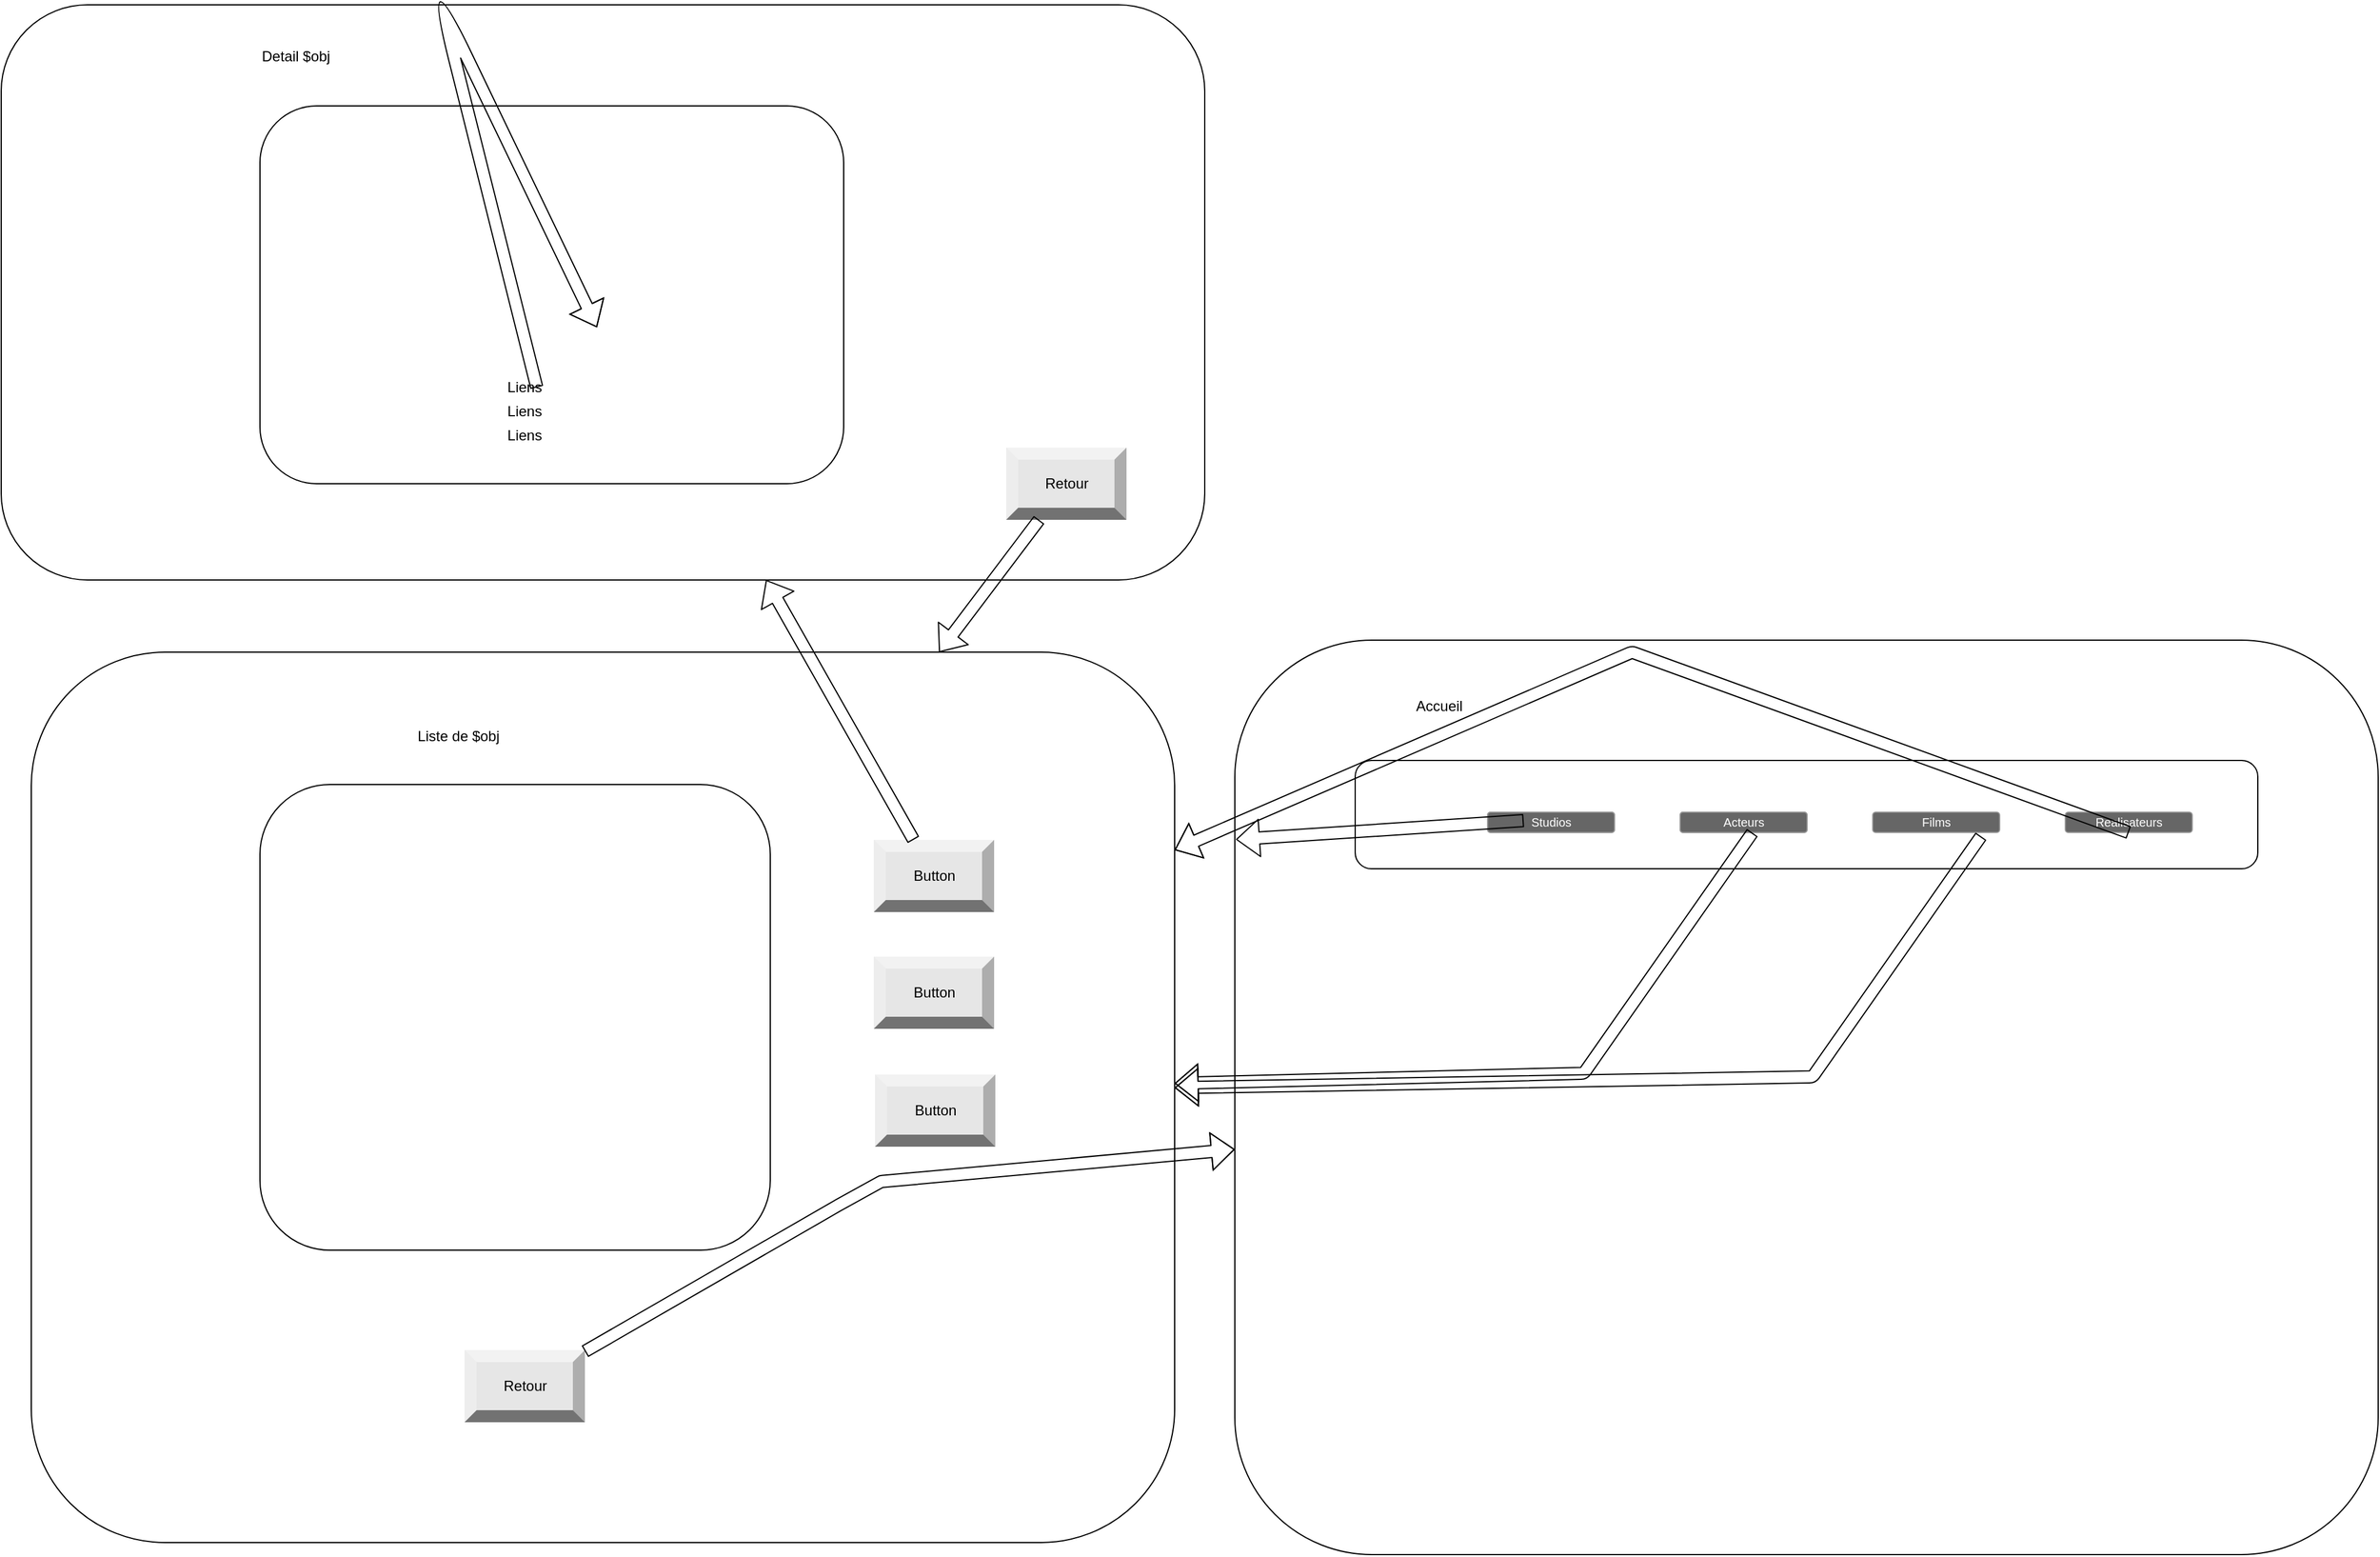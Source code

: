 <mxfile version="13.9.3" type="browser"><diagram id="0firPTws8hVj_cUlBI6Q" name="Page-1"><mxGraphModel dx="2591" dy="1620" grid="1" gridSize="10" guides="1" tooltips="1" connect="1" arrows="1" fold="1" page="1" pageScale="1" pageWidth="1169" pageHeight="826" math="0" shadow="0"><root><mxCell id="0"/><mxCell id="1" parent="0"/><mxCell id="wd-qs8oWWiWt_f_GHBfb-1" value="" style="rounded=1;whiteSpace=wrap;html=1;" parent="1" vertex="1"><mxGeometry x="90" y="50" width="950" height="760" as="geometry"/></mxCell><mxCell id="wd-qs8oWWiWt_f_GHBfb-2" value="Accueil" style="text;html=1;strokeColor=none;fillColor=none;align=center;verticalAlign=middle;whiteSpace=wrap;rounded=0;" parent="1" vertex="1"><mxGeometry x="210" y="80" width="100" height="50" as="geometry"/></mxCell><mxCell id="wd-qs8oWWiWt_f_GHBfb-4" value="" style="rounded=1;whiteSpace=wrap;html=1;" parent="1" vertex="1"><mxGeometry x="190" y="150" width="750" height="90" as="geometry"/></mxCell><mxCell id="wd-qs8oWWiWt_f_GHBfb-5" value="Films" style="rounded=1;html=1;shadow=0;dashed=0;whiteSpace=wrap;fontSize=10;fillColor=#666666;align=center;strokeColor=#999999;fontColor=#ffffff;" parent="1" vertex="1"><mxGeometry x="620" y="193" width="105.5" height="16.88" as="geometry"/></mxCell><mxCell id="wd-qs8oWWiWt_f_GHBfb-6" value="Acteurs" style="rounded=1;html=1;shadow=0;dashed=0;whiteSpace=wrap;fontSize=10;fillColor=#666666;align=center;strokeColor=#999999;fontColor=#ffffff;" parent="1" vertex="1"><mxGeometry x="460" y="193" width="105.5" height="16.88" as="geometry"/></mxCell><mxCell id="wd-qs8oWWiWt_f_GHBfb-7" value="Realisateurs" style="rounded=1;html=1;shadow=0;dashed=0;whiteSpace=wrap;fontSize=10;fillColor=#666666;align=center;strokeColor=#999999;fontColor=#ffffff;strokeWidth=1;" parent="1" vertex="1"><mxGeometry x="780" y="193" width="105.5" height="16.88" as="geometry"/></mxCell><mxCell id="wd-qs8oWWiWt_f_GHBfb-9" value="Studios" style="rounded=1;html=1;shadow=0;dashed=0;whiteSpace=wrap;fontSize=10;fillColor=#666666;align=center;strokeColor=#999999;fontColor=#ffffff;" parent="1" vertex="1"><mxGeometry x="300" y="193" width="105.5" height="16.88" as="geometry"/></mxCell><mxCell id="wd-qs8oWWiWt_f_GHBfb-10" value="Studios" style="rounded=1;html=1;shadow=0;dashed=0;whiteSpace=wrap;fontSize=10;fillColor=#666666;align=center;strokeColor=#999999;fontColor=#ffffff;strokeWidth=1;" parent="1" vertex="1"><mxGeometry x="300" y="193" width="105.5" height="16.88" as="geometry"/></mxCell><mxCell id="wd-qs8oWWiWt_f_GHBfb-11" value="Acteurs" style="rounded=1;html=1;shadow=0;dashed=0;whiteSpace=wrap;fontSize=10;fillColor=#666666;align=center;strokeColor=#999999;fontColor=#ffffff;strokeWidth=1;" parent="1" vertex="1"><mxGeometry x="460" y="193" width="105.5" height="16.88" as="geometry"/></mxCell><mxCell id="wd-qs8oWWiWt_f_GHBfb-13" value="" style="shape=flexArrow;endArrow=classic;html=1;entryX=0.001;entryY=0.218;entryDx=0;entryDy=0;entryPerimeter=0;" parent="1" target="wd-qs8oWWiWt_f_GHBfb-1" edge="1"><mxGeometry width="50" height="50" relative="1" as="geometry"><mxPoint x="330" y="200" as="sourcePoint"/><mxPoint x="310" y="280" as="targetPoint"/></mxGeometry></mxCell><mxCell id="wd-qs8oWWiWt_f_GHBfb-14" value="" style="rounded=1;whiteSpace=wrap;html=1;strokeWidth=1;fontStyle=1" parent="1" vertex="1"><mxGeometry x="-910" y="60" width="950" height="740" as="geometry"/></mxCell><mxCell id="wd-qs8oWWiWt_f_GHBfb-15" value="" style="shape=flexArrow;endArrow=classic;html=1;" parent="1" target="wd-qs8oWWiWt_f_GHBfb-14" edge="1"><mxGeometry width="50" height="50" relative="1" as="geometry"><mxPoint x="520" y="210" as="sourcePoint"/><mxPoint x="290.0" y="215.68" as="targetPoint"/><Array as="points"><mxPoint x="380" y="410"/></Array></mxGeometry></mxCell><mxCell id="wd-qs8oWWiWt_f_GHBfb-17" value="" style="shape=flexArrow;endArrow=classic;html=1;" parent="1" target="wd-qs8oWWiWt_f_GHBfb-14" edge="1"><mxGeometry width="50" height="50" relative="1" as="geometry"><mxPoint x="710" y="213" as="sourcePoint"/><mxPoint x="1050" y="510" as="targetPoint"/><Array as="points"><mxPoint x="570" y="413"/></Array></mxGeometry></mxCell><mxCell id="wd-qs8oWWiWt_f_GHBfb-19" value="" style="shape=flexArrow;endArrow=classic;html=1;exitX=0.5;exitY=1;exitDx=0;exitDy=0;" parent="1" source="wd-qs8oWWiWt_f_GHBfb-7" target="wd-qs8oWWiWt_f_GHBfb-14" edge="1"><mxGeometry width="50" height="50" relative="1" as="geometry"><mxPoint x="1099.05" y="231.44" as="sourcePoint"/><mxPoint x="1050" y="270" as="targetPoint"/><Array as="points"><mxPoint x="420" y="60"/></Array></mxGeometry></mxCell><mxCell id="wd-qs8oWWiWt_f_GHBfb-21" value="" style="rounded=1;whiteSpace=wrap;html=1;strokeWidth=1;" parent="1" vertex="1"><mxGeometry x="-720" y="170" width="424" height="387" as="geometry"/></mxCell><mxCell id="wd-qs8oWWiWt_f_GHBfb-22" value="Liste de $obj" style="text;html=1;strokeColor=none;fillColor=none;align=center;verticalAlign=middle;whiteSpace=wrap;rounded=0;" parent="1" vertex="1"><mxGeometry x="-720" y="100" width="330" height="60" as="geometry"/></mxCell><mxCell id="wd-qs8oWWiWt_f_GHBfb-27" value="Button" style="labelPosition=center;verticalLabelPosition=middle;align=center;html=1;shape=mxgraph.basic.shaded_button;dx=10;fillColor=#E6E6E6;strokeColor=none;" parent="1" vertex="1"><mxGeometry x="-210" y="216" width="100" height="60" as="geometry"/></mxCell><mxCell id="wd-qs8oWWiWt_f_GHBfb-28" value="Button" style="labelPosition=center;verticalLabelPosition=middle;align=center;html=1;shape=mxgraph.basic.shaded_button;dx=10;fillColor=#E6E6E6;strokeColor=none;" parent="1" vertex="1"><mxGeometry x="-210" y="313" width="100" height="60" as="geometry"/></mxCell><mxCell id="wd-qs8oWWiWt_f_GHBfb-29" value="Button" style="labelPosition=center;verticalLabelPosition=middle;align=center;html=1;shape=mxgraph.basic.shaded_button;dx=10;fillColor=#E6E6E6;strokeColor=none;" parent="1" vertex="1"><mxGeometry x="-209" y="411" width="100" height="60" as="geometry"/></mxCell><mxCell id="wd-qs8oWWiWt_f_GHBfb-30" value="Retour" style="labelPosition=center;verticalLabelPosition=middle;align=center;html=1;shape=mxgraph.basic.shaded_button;dx=10;fillColor=#E6E6E6;strokeColor=none;" parent="1" vertex="1"><mxGeometry x="-550" y="640" width="100" height="60" as="geometry"/></mxCell><mxCell id="wd-qs8oWWiWt_f_GHBfb-31" value="" style="shape=flexArrow;endArrow=classic;html=1;" parent="1" source="wd-qs8oWWiWt_f_GHBfb-30" target="wd-qs8oWWiWt_f_GHBfb-1" edge="1"><mxGeometry width="50" height="50" relative="1" as="geometry"><mxPoint x="208.75" y="649.88" as="sourcePoint"/><mxPoint x="-584" y="664.444" as="targetPoint"/><Array as="points"><mxPoint x="-240" y="520"/><mxPoint x="-204" y="500"/></Array></mxGeometry></mxCell><mxCell id="wd-qs8oWWiWt_f_GHBfb-32" value="" style="shape=flexArrow;endArrow=classic;html=1;" parent="1" source="wd-qs8oWWiWt_f_GHBfb-27" target="wd-qs8oWWiWt_f_GHBfb-33" edge="1"><mxGeometry width="50" height="50" relative="1" as="geometry"><mxPoint x="-340" y="480" as="sourcePoint"/><mxPoint x="-220" y="48" as="targetPoint"/></mxGeometry></mxCell><mxCell id="wd-qs8oWWiWt_f_GHBfb-33" value="" style="rounded=1;whiteSpace=wrap;html=1;" parent="1" vertex="1"><mxGeometry x="-935" y="-478" width="1000" height="478" as="geometry"/></mxCell><mxCell id="wd-qs8oWWiWt_f_GHBfb-34" value="Detail $obj" style="text;html=1;strokeColor=none;fillColor=none;align=center;verticalAlign=middle;whiteSpace=wrap;rounded=0;" parent="1" vertex="1"><mxGeometry x="-740" y="-460" width="100" height="50" as="geometry"/></mxCell><mxCell id="wd-qs8oWWiWt_f_GHBfb-35" value="" style="rounded=1;whiteSpace=wrap;html=1;strokeWidth=1;" parent="1" vertex="1"><mxGeometry x="-720" y="-394" width="485" height="314" as="geometry"/></mxCell><mxCell id="wd-qs8oWWiWt_f_GHBfb-36" value="Retour" style="labelPosition=center;verticalLabelPosition=middle;align=center;html=1;shape=mxgraph.basic.shaded_button;dx=10;fillColor=#E6E6E6;strokeColor=none;" parent="1" vertex="1"><mxGeometry x="-100" y="-110" width="100" height="60" as="geometry"/></mxCell><mxCell id="wd-qs8oWWiWt_f_GHBfb-37" value="" style="shape=flexArrow;endArrow=classic;html=1;" parent="1" source="wd-qs8oWWiWt_f_GHBfb-36" target="wd-qs8oWWiWt_f_GHBfb-14" edge="1"><mxGeometry width="50" height="50" relative="1" as="geometry"><mxPoint x="-20" y="90" as="sourcePoint"/><mxPoint x="30" y="40" as="targetPoint"/></mxGeometry></mxCell><mxCell id="wd-qs8oWWiWt_f_GHBfb-38" value="Liens" style="text;html=1;strokeColor=none;fillColor=none;align=center;verticalAlign=middle;whiteSpace=wrap;rounded=0;" parent="1" vertex="1"><mxGeometry x="-634" y="-170" width="268" height="20" as="geometry"/></mxCell><mxCell id="wd-qs8oWWiWt_f_GHBfb-39" value="Liens" style="text;html=1;strokeColor=none;fillColor=none;align=center;verticalAlign=middle;whiteSpace=wrap;rounded=0;" parent="1" vertex="1"><mxGeometry x="-634" y="-150" width="268" height="20" as="geometry"/></mxCell><mxCell id="wd-qs8oWWiWt_f_GHBfb-40" value="Liens" style="text;html=1;strokeColor=none;fillColor=none;align=center;verticalAlign=middle;whiteSpace=wrap;rounded=0;" parent="1" vertex="1"><mxGeometry x="-634" y="-130" width="268" height="20" as="geometry"/></mxCell><mxCell id="wd-qs8oWWiWt_f_GHBfb-42" value="" style="shape=flexArrow;endArrow=classic;html=1;" parent="1" edge="1"><mxGeometry width="50" height="50" relative="1" as="geometry"><mxPoint x="-490" y="-160" as="sourcePoint"/><mxPoint x="-440" y="-210" as="targetPoint"/><Array as="points"><mxPoint x="-570" y="-480"/></Array></mxGeometry></mxCell></root></mxGraphModel></diagram></mxfile>